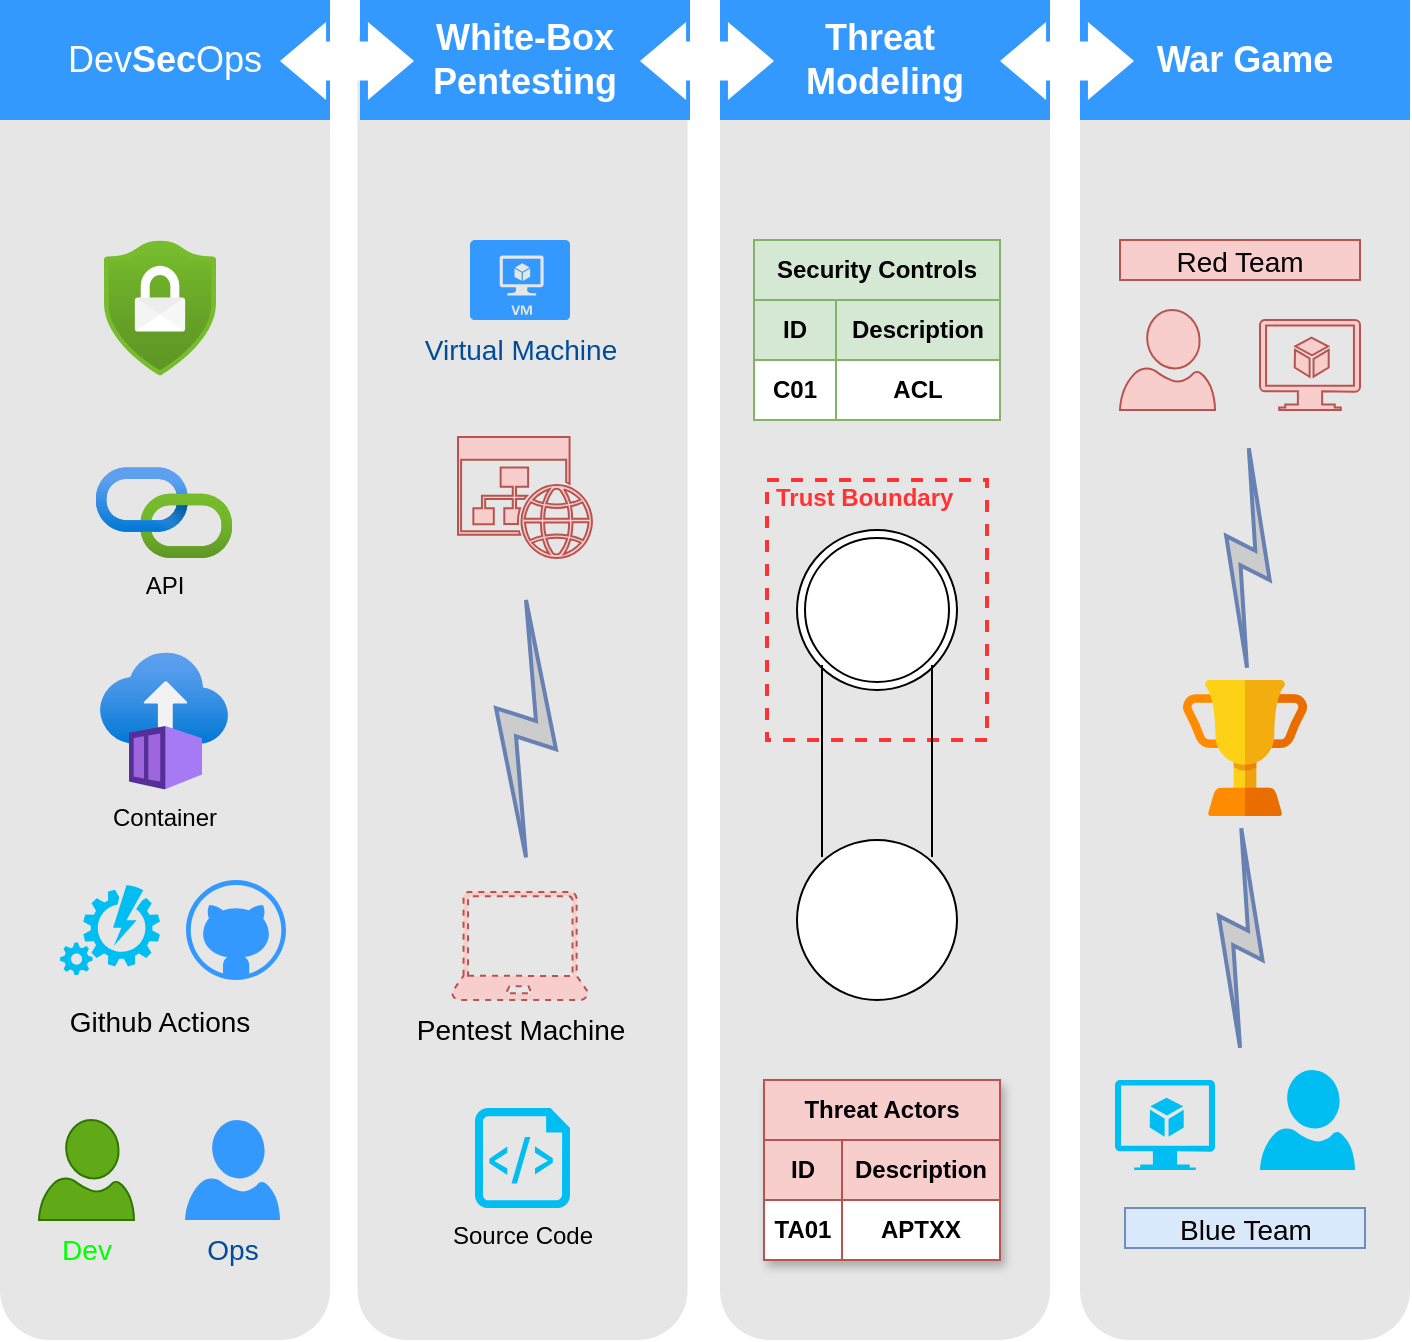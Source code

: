 <mxfile version="24.2.0" type="device">
  <diagram id="6a731a19-8d31-9384-78a2-239565b7b9f0" name="Page-1">
    <mxGraphModel dx="2074" dy="1106" grid="1" gridSize="10" guides="1" tooltips="1" connect="1" arrows="1" fold="1" page="1" pageScale="1" pageWidth="1100" pageHeight="850" background="none" math="0" shadow="0">
      <root>
        <mxCell id="0" />
        <mxCell id="1" parent="0" />
        <mxCell id="2019" value="" style="rounded=1;whiteSpace=wrap;html=1;dashed=1;strokeColor=none;strokeWidth=2;fillColor=#E6E6E6;fontFamily=Verdana;fontSize=12;fontColor=#00BEF2" parent="1" vertex="1">
          <mxGeometry x="198" y="90" width="165" height="670" as="geometry" />
        </mxCell>
        <mxCell id="2020" value="" style="rounded=1;whiteSpace=wrap;html=1;dashed=1;strokeColor=none;strokeWidth=2;fillColor=#E6E6E6;fontFamily=Verdana;fontSize=12;fontColor=#00BEF2" parent="1" vertex="1">
          <mxGeometry x="376.75" y="90" width="165" height="670" as="geometry" />
        </mxCell>
        <mxCell id="2021" value="" style="rounded=1;whiteSpace=wrap;html=1;dashed=1;strokeColor=none;strokeWidth=2;fillColor=#E6E6E6;fontFamily=Verdana;fontSize=12;fontColor=#00BEF2" parent="1" vertex="1">
          <mxGeometry x="558" y="90" width="165" height="670" as="geometry" />
        </mxCell>
        <mxCell id="2022" value="" style="rounded=1;whiteSpace=wrap;html=1;dashed=1;strokeColor=none;strokeWidth=2;fillColor=#E6E6E6;fontFamily=Verdana;fontSize=12;fontColor=#00BEF2" parent="1" vertex="1">
          <mxGeometry x="738" y="90" width="165" height="670" as="geometry" />
        </mxCell>
        <mxCell id="2025" value="&lt;span style=&quot;font-weight: normal;&quot;&gt;Dev&lt;/span&gt;Sec&lt;span style=&quot;font-weight: normal;&quot;&gt;Ops&lt;/span&gt;" style="whiteSpace=wrap;html=1;dashed=1;strokeColor=none;strokeWidth=2;fillColor=#3399FF;fontFamily=Helvetica;fontSize=18;fontColor=#FFFFFF;fontStyle=1" parent="1" vertex="1">
          <mxGeometry x="198" y="90" width="165" height="60" as="geometry" />
        </mxCell>
        <mxCell id="2026" value="&lt;div&gt;White-Box&lt;/div&gt;&lt;div&gt;Pentesting&lt;br&gt;&lt;/div&gt;" style="whiteSpace=wrap;html=1;dashed=1;strokeColor=none;strokeWidth=2;fillColor=#3399FF;fontFamily=Helvetica;fontSize=18;fontColor=#FFFFFF;fontStyle=1" parent="1" vertex="1">
          <mxGeometry x="378" y="90" width="165" height="60" as="geometry" />
        </mxCell>
        <mxCell id="2027" value="&lt;div&gt;Threat&amp;nbsp;&lt;/div&gt;&lt;div&gt;Modeling&lt;/div&gt;" style="whiteSpace=wrap;html=1;dashed=1;strokeColor=none;strokeWidth=2;fillColor=#3399FF;fontFamily=Helvetica;fontSize=18;fontColor=#FFFFFF;fontStyle=1" parent="1" vertex="1">
          <mxGeometry x="558" y="90" width="165" height="60" as="geometry" />
        </mxCell>
        <mxCell id="2028" value="War Game" style="whiteSpace=wrap;html=1;dashed=1;strokeColor=none;strokeWidth=2;fillColor=#3399FF;fontFamily=Helvetica;fontSize=18;fontColor=#FFFFFF;fontStyle=1" parent="1" vertex="1">
          <mxGeometry x="738" y="90" width="165" height="60" as="geometry" />
        </mxCell>
        <mxCell id="2031" value="" style="shape=mxgraph.arrows.two_way_arrow_horizontal;html=1;verticalLabelPosition=bottom;verticalAlign=top;strokeWidth=2;strokeColor=none;dashed=1;fillColor=#FFFFFF;fontFamily=Verdana;fontSize=12;fontColor=#00BEF2" parent="1" vertex="1">
          <mxGeometry x="338" y="101" width="67" height="39" as="geometry" />
        </mxCell>
        <mxCell id="2032" value="" style="shape=mxgraph.arrows.two_way_arrow_horizontal;html=1;verticalLabelPosition=bottom;verticalAlign=top;strokeWidth=2;strokeColor=none;dashed=1;fillColor=#FFFFFF;fontFamily=Verdana;fontSize=12;fontColor=#00BEF2" parent="1" vertex="1">
          <mxGeometry x="518" y="101" width="67" height="39" as="geometry" />
        </mxCell>
        <mxCell id="2033" value="" style="shape=mxgraph.arrows.two_way_arrow_horizontal;html=1;verticalLabelPosition=bottom;verticalAlign=top;strokeWidth=2;strokeColor=none;dashed=1;fillColor=#FFFFFF;fontFamily=Verdana;fontSize=12;fontColor=#00BEF2" parent="1" vertex="1">
          <mxGeometry x="698" y="101" width="67" height="39" as="geometry" />
        </mxCell>
        <mxCell id="2039" value="Pentest Machine" style="verticalLabelPosition=bottom;html=1;verticalAlign=top;strokeColor=#b85450;fillColor=#f8cecc;shape=mxgraph.azure.laptop;dashed=1;fontFamily=Helvetica;fontSize=14;" parent="1" vertex="1">
          <mxGeometry x="424" y="536" width="68" height="54" as="geometry" />
        </mxCell>
        <mxCell id="2041" value="Dev" style="verticalLabelPosition=bottom;html=1;verticalAlign=top;strokeColor=#2D7600;fillColor=#60a917;shape=mxgraph.azure.user;fontSize=14;fontColor=#00ff00;" parent="1" vertex="1">
          <mxGeometry x="217.5" y="650" width="47.5" height="50" as="geometry" />
        </mxCell>
        <mxCell id="2042" value="" style="verticalLabelPosition=bottom;html=1;verticalAlign=top;strokeColor=none;fillColor=#3399FF;shape=mxgraph.azure.github_code;dashed=1;fontSize=14;fontColor=#004C99" parent="1" vertex="1">
          <mxGeometry x="291" y="530" width="50" height="50" as="geometry" />
        </mxCell>
        <mxCell id="2044" value="Github Actions" style="text;html=1;strokeColor=none;fillColor=none;align=center;verticalAlign=middle;whiteSpace=wrap;overflow=hidden;dashed=1;fontSize=14;fontColor=#000000;" parent="1" vertex="1">
          <mxGeometry x="218" y="590" width="120" height="20" as="geometry" />
        </mxCell>
        <mxCell id="2070" value="Virtual Machine" style="verticalLabelPosition=bottom;html=1;verticalAlign=top;strokeColor=none;fillColor=#3399FF;shape=mxgraph.azure.virtual_machine;dashed=1;fontSize=14;fontColor=#004C99" parent="1" vertex="1">
          <mxGeometry x="433" y="210" width="50" height="40" as="geometry" />
        </mxCell>
        <mxCell id="zcFqFKuubmzB6PSSUtb9-2085" value="Ops" style="verticalLabelPosition=bottom;html=1;verticalAlign=top;strokeColor=none;fillColor=#3399FF;shape=mxgraph.azure.user;dashed=1;fontSize=14;fontColor=#004C99" parent="1" vertex="1">
          <mxGeometry x="290.5" y="650" width="47.5" height="50" as="geometry" />
        </mxCell>
        <mxCell id="zcFqFKuubmzB6PSSUtb9-2089" value="" style="verticalLabelPosition=bottom;html=1;verticalAlign=top;align=center;strokeColor=none;fillColor=#00BEF2;shape=mxgraph.azure.automation;pointerEvents=1;" parent="1" vertex="1">
          <mxGeometry x="228" y="532.5" width="50" height="45" as="geometry" />
        </mxCell>
        <mxCell id="zcFqFKuubmzB6PSSUtb9-2091" value="API" style="image;aspect=fixed;html=1;points=[];align=center;fontSize=12;image=img/lib/azure2/devops/API_Connections.svg;labelBackgroundColor=none;" parent="1" vertex="1">
          <mxGeometry x="246" y="323.68" width="68" height="45.32" as="geometry" />
        </mxCell>
        <mxCell id="zcFqFKuubmzB6PSSUtb9-2095" value="Container" style="image;aspect=fixed;html=1;points=[];align=center;fontSize=12;image=img/lib/azure2/containers/Container_Instances.svg;labelBackgroundColor=none;" parent="1" vertex="1">
          <mxGeometry x="248" y="416" width="64" height="69" as="geometry" />
        </mxCell>
        <mxCell id="zcFqFKuubmzB6PSSUtb9-2096" value="" style="image;aspect=fixed;html=1;points=[];align=center;fontSize=12;image=img/lib/azure2/security/Security_Center.svg;" parent="1" vertex="1">
          <mxGeometry x="250" y="210" width="56.0" height="68" as="geometry" />
        </mxCell>
        <mxCell id="zcFqFKuubmzB6PSSUtb9-2099" value="" style="fontColor=#ff0000;verticalAlign=top;verticalLabelPosition=bottom;labelPosition=center;align=center;html=1;outlineConnect=0;fillColor=#CCCCCC;strokeColor=#6881B3;gradientColor=none;gradientDirection=north;strokeWidth=2;shape=mxgraph.networks.comm_link;labelBorderColor=#ff0000;textShadow=1;labelBackgroundColor=#ff0000;" parent="1" vertex="1">
          <mxGeometry x="446" y="390" width="30" height="128.68" as="geometry" />
        </mxCell>
        <mxCell id="zcFqFKuubmzB6PSSUtb9-2101" value="Source Code" style="verticalLabelPosition=bottom;html=1;verticalAlign=top;align=center;strokeColor=none;fillColor=#00BEF2;shape=mxgraph.azure.script_file;pointerEvents=1;" parent="1" vertex="1">
          <mxGeometry x="435.5" y="644" width="47.5" height="50" as="geometry" />
        </mxCell>
        <mxCell id="zcFqFKuubmzB6PSSUtb9-2103" value="" style="verticalLabelPosition=bottom;html=1;verticalAlign=top;align=center;strokeColor=#b85450;fillColor=#f8cecc;shape=mxgraph.azure.website_generic;pointerEvents=1;" parent="1" vertex="1">
          <mxGeometry x="427" y="308.5" width="68" height="60.5" as="geometry" />
        </mxCell>
        <mxCell id="zcFqFKuubmzB6PSSUtb9-2106" value="" style="verticalLabelPosition=bottom;html=1;verticalAlign=top;align=center;strokeColor=#b85450;fillColor=#f8cecc;shape=mxgraph.azure.virtual_machine_feature;pointerEvents=1;" parent="1" vertex="1">
          <mxGeometry x="828" y="250" width="50" height="45" as="geometry" />
        </mxCell>
        <mxCell id="zcFqFKuubmzB6PSSUtb9-2107" value="" style="verticalLabelPosition=bottom;html=1;verticalAlign=top;align=center;strokeColor=none;fillColor=#00BEF2;shape=mxgraph.azure.virtual_machine_feature;pointerEvents=1;" parent="1" vertex="1">
          <mxGeometry x="755.5" y="630" width="50" height="45" as="geometry" />
        </mxCell>
        <mxCell id="zcFqFKuubmzB6PSSUtb9-2108" value="" style="verticalLabelPosition=bottom;html=1;verticalAlign=top;align=center;strokeColor=none;fillColor=#00BEF2;shape=mxgraph.azure.user;" parent="1" vertex="1">
          <mxGeometry x="828" y="625" width="47.5" height="50" as="geometry" />
        </mxCell>
        <mxCell id="zcFqFKuubmzB6PSSUtb9-2109" value="" style="verticalLabelPosition=bottom;html=1;verticalAlign=top;align=center;strokeColor=#b85450;fillColor=#f8cecc;shape=mxgraph.azure.user;" parent="1" vertex="1">
          <mxGeometry x="758" y="245" width="47.5" height="50" as="geometry" />
        </mxCell>
        <mxCell id="zcFqFKuubmzB6PSSUtb9-2112" value="" style="ellipse;shape=doubleEllipse;whiteSpace=wrap;html=1;aspect=fixed;" parent="1" vertex="1">
          <mxGeometry x="596.5" y="355" width="80" height="80" as="geometry" />
        </mxCell>
        <mxCell id="zcFqFKuubmzB6PSSUtb9-2114" value="Security Controls" style="shape=table;startSize=30;container=1;collapsible=0;childLayout=tableLayout;fillColor=#d5e8d4;strokeColor=#82b366;fontStyle=1;swimlaneFillColor=#FFFFFF;fontColor=#000000;whiteSpace=wrap;html=1;" parent="1" vertex="1">
          <mxGeometry x="575" y="210" width="123" height="90" as="geometry" />
        </mxCell>
        <mxCell id="zcFqFKuubmzB6PSSUtb9-2115" value="" style="shape=tableRow;horizontal=0;startSize=0;swimlaneHead=0;swimlaneBody=0;strokeColor=inherit;top=0;left=0;bottom=0;right=0;collapsible=0;dropTarget=0;fillColor=inherit;points=[[0,0.5],[1,0.5]];portConstraint=eastwest;fontSize=16;fontColor=#000000;" parent="zcFqFKuubmzB6PSSUtb9-2114" vertex="1">
          <mxGeometry y="30" width="123" height="30" as="geometry" />
        </mxCell>
        <mxCell id="zcFqFKuubmzB6PSSUtb9-2116" value="ID" style="html=1;whiteSpace=wrap;connectable=0;strokeColor=inherit;overflow=hidden;fillColor=none;pointerEvents=1;fontColor=#000000;fontStyle=1" parent="zcFqFKuubmzB6PSSUtb9-2115" vertex="1">
          <mxGeometry width="41" height="30" as="geometry">
            <mxRectangle width="41" height="30" as="alternateBounds" />
          </mxGeometry>
        </mxCell>
        <mxCell id="zcFqFKuubmzB6PSSUtb9-2117" value="Description" style="html=1;whiteSpace=wrap;connectable=0;strokeColor=inherit;overflow=hidden;fillColor=none;pointerEvents=1;fontColor=#000000;fontStyle=1" parent="zcFqFKuubmzB6PSSUtb9-2115" vertex="1">
          <mxGeometry x="41" width="82" height="30" as="geometry">
            <mxRectangle width="82" height="30" as="alternateBounds" />
          </mxGeometry>
        </mxCell>
        <mxCell id="zcFqFKuubmzB6PSSUtb9-2118" value="" style="shape=tableRow;horizontal=0;startSize=0;swimlaneHead=0;swimlaneBody=0;strokeColor=inherit;top=0;left=0;bottom=0;right=0;collapsible=0;dropTarget=0;fillColor=none;points=[[0,0.5],[1,0.5]];portConstraint=eastwest;fontSize=16;fontColor=#000000;" parent="zcFqFKuubmzB6PSSUtb9-2114" vertex="1">
          <mxGeometry y="60" width="123" height="30" as="geometry" />
        </mxCell>
        <mxCell id="zcFqFKuubmzB6PSSUtb9-2119" value="C01" style="html=1;whiteSpace=wrap;connectable=0;strokeColor=inherit;overflow=hidden;fillColor=none;pointerEvents=1;fontColor=#000000;fontStyle=1" parent="zcFqFKuubmzB6PSSUtb9-2118" vertex="1">
          <mxGeometry width="41" height="30" as="geometry">
            <mxRectangle width="41" height="30" as="alternateBounds" />
          </mxGeometry>
        </mxCell>
        <mxCell id="zcFqFKuubmzB6PSSUtb9-2120" value="ACL" style="html=1;whiteSpace=wrap;connectable=0;strokeColor=inherit;overflow=hidden;fillColor=none;pointerEvents=1;fontColor=#000000;fontStyle=1" parent="zcFqFKuubmzB6PSSUtb9-2118" vertex="1">
          <mxGeometry x="41" width="82" height="30" as="geometry">
            <mxRectangle width="82" height="30" as="alternateBounds" />
          </mxGeometry>
        </mxCell>
        <mxCell id="zcFqFKuubmzB6PSSUtb9-2128" value="" style="html=1;outlineConnect=0;fillColor=#CCCCCC;strokeColor=#6881B3;gradientColor=none;gradientDirection=north;strokeWidth=2;shape=mxgraph.networks.comm_link_edge;html=1;rounded=0;" parent="1" source="zcFqFKuubmzB6PSSUtb9-2110" edge="1">
          <mxGeometry width="100" height="100" relative="1" as="geometry">
            <mxPoint x="770.5" y="530" as="sourcePoint" />
            <mxPoint x="818" y="620" as="targetPoint" />
            <Array as="points">
              <mxPoint x="818" y="510" />
              <mxPoint x="838" y="560" />
            </Array>
          </mxGeometry>
        </mxCell>
        <mxCell id="zcFqFKuubmzB6PSSUtb9-2110" value="" style="image;aspect=fixed;html=1;points=[];align=center;fontSize=12;image=img/lib/azure2/security/Identity_Secure_Score.svg;" parent="1" vertex="1">
          <mxGeometry x="789.54" y="430" width="61.92" height="68" as="geometry" />
        </mxCell>
        <mxCell id="zcFqFKuubmzB6PSSUtb9-2130" value="" style="html=1;outlineConnect=0;fillColor=#CCCCCC;strokeColor=#6881B3;gradientColor=none;gradientDirection=north;strokeWidth=2;shape=mxgraph.networks.comm_link_edge;html=1;rounded=0;" parent="1" edge="1">
          <mxGeometry width="100" height="100" relative="1" as="geometry">
            <mxPoint x="822.46" y="308" as="sourcePoint" />
            <mxPoint x="821.46" y="430" as="targetPoint" />
            <Array as="points">
              <mxPoint x="821.46" y="320" />
              <mxPoint x="851.46" y="320" />
            </Array>
          </mxGeometry>
        </mxCell>
        <mxCell id="zcFqFKuubmzB6PSSUtb9-2131" value="Red Team" style="text;html=1;strokeColor=#b85450;fillColor=#f8cecc;align=center;verticalAlign=middle;whiteSpace=wrap;overflow=hidden;fontSize=14;" parent="1" vertex="1">
          <mxGeometry x="758" y="210" width="120" height="20" as="geometry" />
        </mxCell>
        <mxCell id="zcFqFKuubmzB6PSSUtb9-2132" value="Blue Team" style="text;html=1;strokeColor=#6c8ebf;fillColor=#dae8fc;align=center;verticalAlign=middle;whiteSpace=wrap;overflow=hidden;fontSize=14;" parent="1" vertex="1">
          <mxGeometry x="760.5" y="694" width="120" height="20" as="geometry" />
        </mxCell>
        <mxCell id="zcFqFKuubmzB6PSSUtb9-2134" value="Trust Boundary" style="html=1;fontColor=#FF3333;fontStyle=1;align=left;verticalAlign=top;spacing=0;labelBorderColor=none;fillColor=none;dashed=1;strokeWidth=2;strokeColor=#FF3333;spacingLeft=4;spacingTop=-3;" parent="1" vertex="1">
          <mxGeometry x="581.5" y="330" width="110" height="130" as="geometry" />
        </mxCell>
        <mxCell id="VfVHMGAeNHMUr2-hQj66-2071" value="" style="shape=partialRectangle;whiteSpace=wrap;html=1;left=0;right=0;fillColor=none;rotation=-90;" vertex="1" parent="1">
          <mxGeometry x="589" y="443" width="95" height="55" as="geometry" />
        </mxCell>
        <mxCell id="VfVHMGAeNHMUr2-hQj66-2072" value="" style="ellipse;whiteSpace=wrap;html=1;aspect=fixed;" vertex="1" parent="1">
          <mxGeometry x="596.5" y="510" width="80" height="80" as="geometry" />
        </mxCell>
        <mxCell id="VfVHMGAeNHMUr2-hQj66-2073" value="Threat Actors" style="shape=table;startSize=30;container=1;collapsible=0;childLayout=tableLayout;fillColor=#F8CECC;strokeColor=#B85450;fontStyle=1;shadow=1;swimlaneFillColor=#FFFFFF;fontColor=#000000;whiteSpace=wrap;html=1;" vertex="1" parent="1">
          <mxGeometry x="580" y="630" width="118" height="90" as="geometry" />
        </mxCell>
        <mxCell id="VfVHMGAeNHMUr2-hQj66-2074" value="" style="shape=tableRow;horizontal=0;startSize=0;swimlaneHead=0;swimlaneBody=0;strokeColor=inherit;top=0;left=0;bottom=0;right=0;collapsible=0;dropTarget=0;fillColor=inherit;points=[[0,0.5],[1,0.5]];portConstraint=eastwest;fontSize=16;fontColor=#000000;" vertex="1" parent="VfVHMGAeNHMUr2-hQj66-2073">
          <mxGeometry y="30" width="118" height="30" as="geometry" />
        </mxCell>
        <mxCell id="VfVHMGAeNHMUr2-hQj66-2075" value="ID" style="html=1;whiteSpace=wrap;connectable=0;strokeColor=inherit;overflow=hidden;fillColor=none;pointerEvents=1;fontColor=#000000;fontStyle=1" vertex="1" parent="VfVHMGAeNHMUr2-hQj66-2074">
          <mxGeometry width="39" height="30" as="geometry">
            <mxRectangle width="39" height="30" as="alternateBounds" />
          </mxGeometry>
        </mxCell>
        <mxCell id="VfVHMGAeNHMUr2-hQj66-2076" value="Description" style="html=1;whiteSpace=wrap;connectable=0;strokeColor=inherit;overflow=hidden;fillColor=none;pointerEvents=1;fontColor=#000000;fontStyle=1" vertex="1" parent="VfVHMGAeNHMUr2-hQj66-2074">
          <mxGeometry x="39" width="79" height="30" as="geometry">
            <mxRectangle width="79" height="30" as="alternateBounds" />
          </mxGeometry>
        </mxCell>
        <mxCell id="VfVHMGAeNHMUr2-hQj66-2077" value="" style="shape=tableRow;horizontal=0;startSize=0;swimlaneHead=0;swimlaneBody=0;strokeColor=inherit;top=0;left=0;bottom=0;right=0;collapsible=0;dropTarget=0;fillColor=none;points=[[0,0.5],[1,0.5]];portConstraint=eastwest;fontSize=16;fontColor=#000000;" vertex="1" parent="VfVHMGAeNHMUr2-hQj66-2073">
          <mxGeometry y="60" width="118" height="30" as="geometry" />
        </mxCell>
        <mxCell id="VfVHMGAeNHMUr2-hQj66-2078" value="TA01" style="html=1;whiteSpace=wrap;connectable=0;strokeColor=inherit;overflow=hidden;fillColor=none;pointerEvents=1;fontColor=#000000;fontStyle=1" vertex="1" parent="VfVHMGAeNHMUr2-hQj66-2077">
          <mxGeometry width="39" height="30" as="geometry">
            <mxRectangle width="39" height="30" as="alternateBounds" />
          </mxGeometry>
        </mxCell>
        <mxCell id="VfVHMGAeNHMUr2-hQj66-2079" value="APTXX" style="html=1;whiteSpace=wrap;connectable=0;strokeColor=inherit;overflow=hidden;fillColor=none;pointerEvents=1;fontColor=#000000;fontStyle=1" vertex="1" parent="VfVHMGAeNHMUr2-hQj66-2077">
          <mxGeometry x="39" width="79" height="30" as="geometry">
            <mxRectangle width="79" height="30" as="alternateBounds" />
          </mxGeometry>
        </mxCell>
      </root>
    </mxGraphModel>
  </diagram>
</mxfile>
